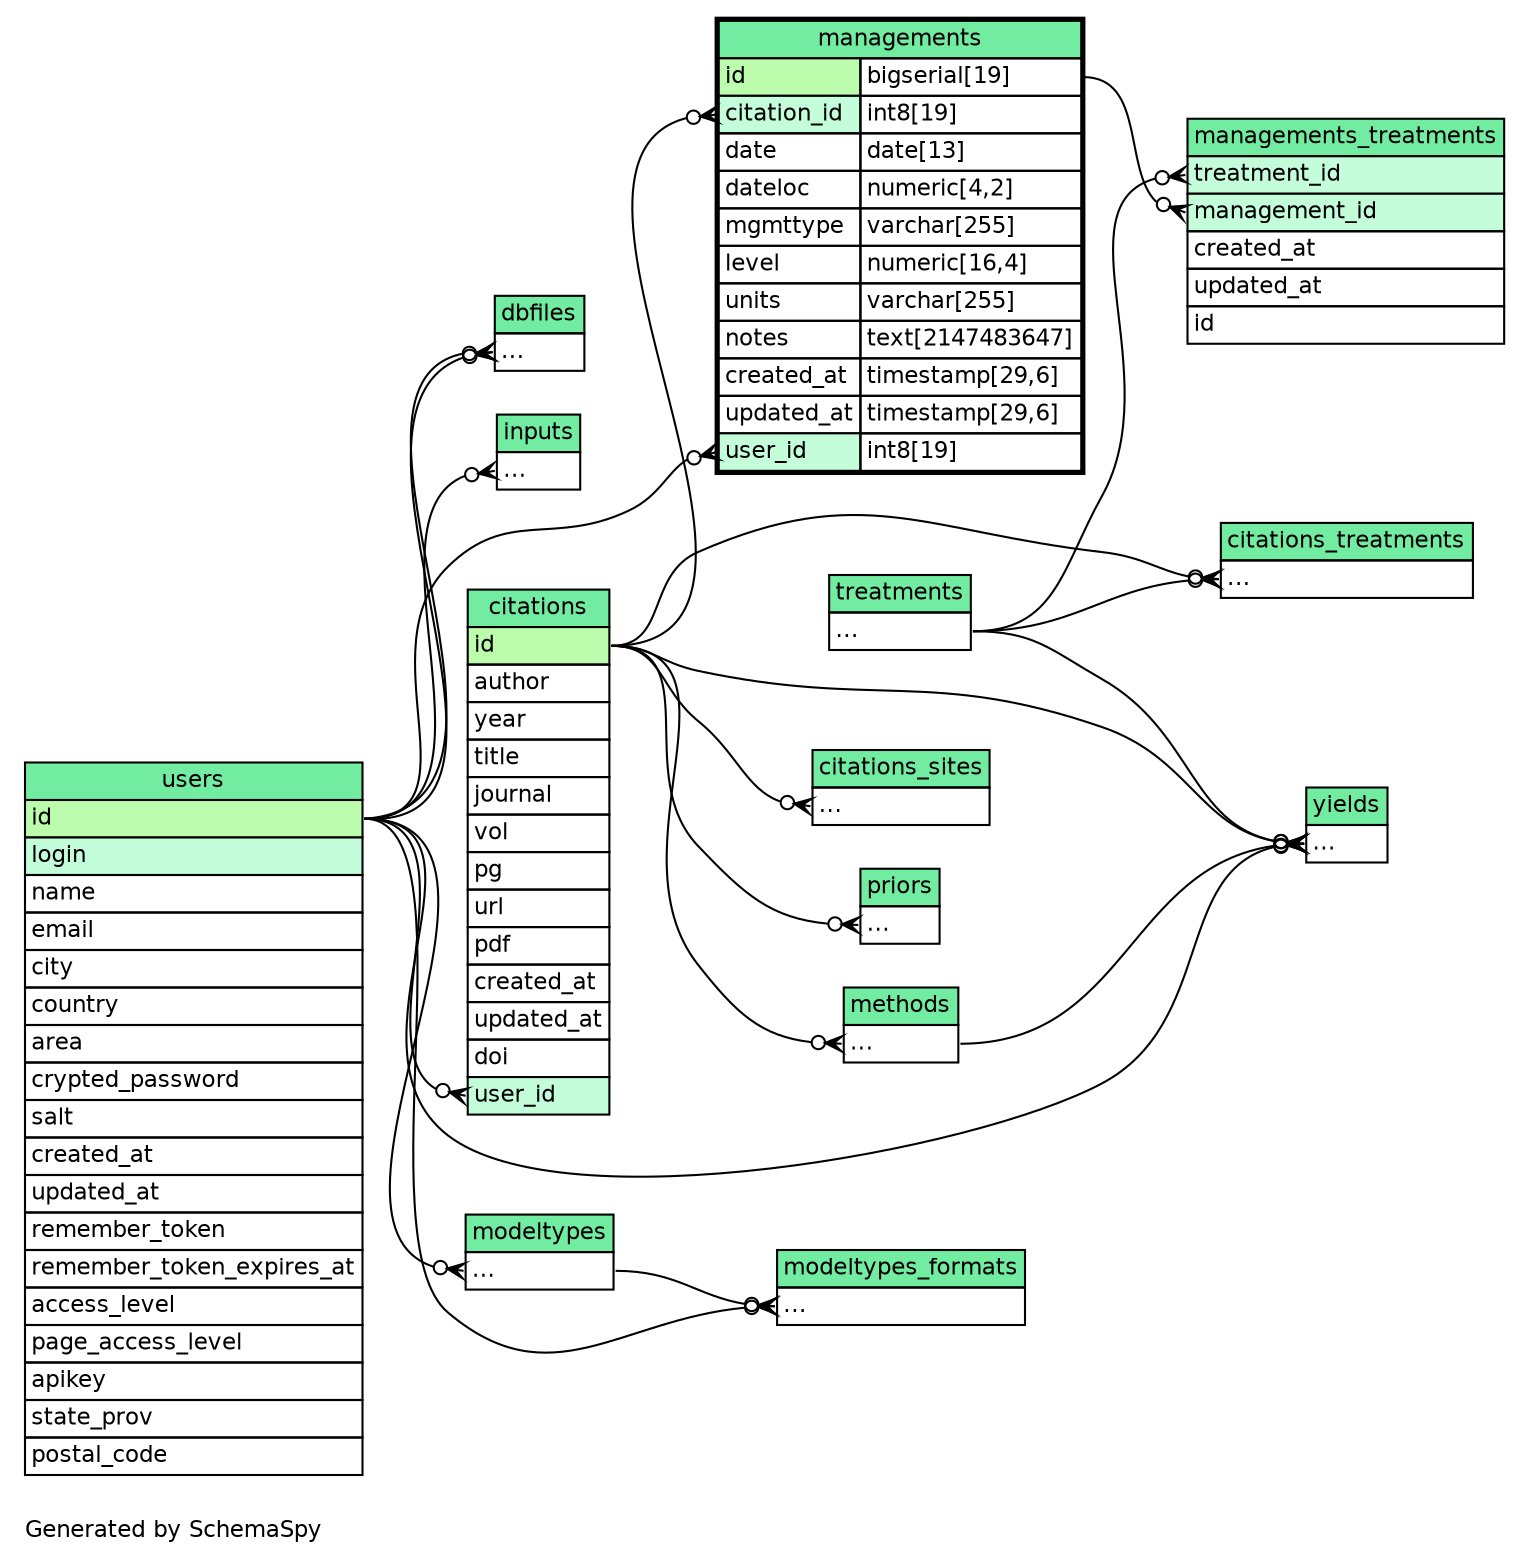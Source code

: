// dot 2.36.0 on Mac OS X 10.10.1
// SchemaSpy rev Unknown
digraph "twoDegreesRelationshipsDiagram" {
  graph [
    rankdir="RL"
    bgcolor="#ffffff"
    label="\nGenerated by SchemaSpy"
    labeljust="l"
    nodesep="0.18"
    ranksep="0.46"
    fontname="Helvetica"
    fontsize="11"
  ];
  node [
    fontname="Helvetica"
    fontsize="11"
    shape="plaintext"
  ];
  edge [
    arrowsize="0.8"
  ];
  "citations":"user_id":w -> "users":"id":e [arrowhead=none dir=back arrowtail=crowodot];
  "citations_sites":"elipses":w -> "citations":"id":e [arrowhead=none dir=back arrowtail=crowodot];
  "citations_treatments":"elipses":w -> "citations":"id":e [arrowhead=none dir=back arrowtail=crowodot];
  "citations_treatments":"elipses":w -> "treatments":"elipses":e [arrowhead=none dir=back arrowtail=crowodot];
  "dbfiles":"elipses":w -> "users":"id":e [arrowhead=none dir=back arrowtail=crowodot];
  "dbfiles":"elipses":w -> "users":"id":e [arrowhead=none dir=back arrowtail=crowodot];
  "inputs":"elipses":w -> "users":"id":e [arrowhead=none dir=back arrowtail=crowodot];
  "managements":"citation_id":w -> "citations":"id":e [arrowhead=none dir=back arrowtail=crowodot];
  "managements":"user_id":w -> "users":"id":e [arrowhead=none dir=back arrowtail=crowodot];
  "managements_treatments":"management_id":w -> "managements":"id.type":e [arrowhead=none dir=back arrowtail=crowodot];
  "managements_treatments":"treatment_id":w -> "treatments":"elipses":e [arrowhead=none dir=back arrowtail=crowodot];
  "methods":"elipses":w -> "citations":"id":e [arrowhead=none dir=back arrowtail=crowodot];
  "modeltypes":"elipses":w -> "users":"id":e [arrowhead=none dir=back arrowtail=crowodot];
  "modeltypes_formats":"elipses":w -> "modeltypes":"elipses":e [arrowhead=none dir=back arrowtail=crowodot];
  "modeltypes_formats":"elipses":w -> "users":"id":e [arrowhead=none dir=back arrowtail=crowodot];
  "priors":"elipses":w -> "citations":"id":e [arrowhead=none dir=back arrowtail=crowodot];
  "yields":"elipses":w -> "citations":"id":e [arrowhead=none dir=back arrowtail=crowodot];
  "yields":"elipses":w -> "methods":"elipses":e [arrowhead=none dir=back arrowtail=crowodot];
  "yields":"elipses":w -> "treatments":"elipses":e [arrowhead=none dir=back arrowtail=crowodot];
  "yields":"elipses":w -> "users":"id":e [arrowhead=none dir=back arrowtail=crowodot];
  "citations" [
    label=<
    <TABLE BORDER="0" CELLBORDER="1" CELLSPACING="0" BGCOLOR="#FFFFFF">
      <TR><TD COLSPAN="4" BGCOLOR="#72ECA1" ALIGN="CENTER">citations</TD></TR>
      <TR><TD PORT="id" COLSPAN="4" BGCOLOR="#bcfdad !important" ALIGN="LEFT">id</TD></TR>
      <TR><TD PORT="author" COLSPAN="4" ALIGN="LEFT">author</TD></TR>
      <TR><TD PORT="year" COLSPAN="4" ALIGN="LEFT">year</TD></TR>
      <TR><TD PORT="title" COLSPAN="4" ALIGN="LEFT">title</TD></TR>
      <TR><TD PORT="journal" COLSPAN="4" ALIGN="LEFT">journal</TD></TR>
      <TR><TD PORT="vol" COLSPAN="4" ALIGN="LEFT">vol</TD></TR>
      <TR><TD PORT="pg" COLSPAN="4" ALIGN="LEFT">pg</TD></TR>
      <TR><TD PORT="url" COLSPAN="4" ALIGN="LEFT">url</TD></TR>
      <TR><TD PORT="pdf" COLSPAN="4" ALIGN="LEFT">pdf</TD></TR>
      <TR><TD PORT="created_at" COLSPAN="4" ALIGN="LEFT">created_at</TD></TR>
      <TR><TD PORT="updated_at" COLSPAN="4" ALIGN="LEFT">updated_at</TD></TR>
      <TR><TD PORT="doi" COLSPAN="4" ALIGN="LEFT">doi</TD></TR>
      <TR><TD PORT="user_id" COLSPAN="4" BGCOLOR="#c4fdda !important" ALIGN="LEFT">user_id</TD></TR>
    </TABLE>>
    URL="citations.html"
    tooltip="citations"
  ];
  "citations_sites" [
    label=<
    <TABLE BORDER="0" CELLBORDER="1" CELLSPACING="0" BGCOLOR="#FFFFFF">
      <TR><TD COLSPAN="4" BGCOLOR="#72ECA1" ALIGN="CENTER">citations_sites</TD></TR>
      <TR><TD PORT="elipses" COLSPAN="4" ALIGN="LEFT">...</TD></TR>
    </TABLE>>
    URL="citations_sites.html"
    tooltip="citations_sites"
  ];
  "citations_treatments" [
    label=<
    <TABLE BORDER="0" CELLBORDER="1" CELLSPACING="0" BGCOLOR="#FFFFFF">
      <TR><TD COLSPAN="4" BGCOLOR="#72ECA1" ALIGN="CENTER">citations_treatments</TD></TR>
      <TR><TD PORT="elipses" COLSPAN="4" ALIGN="LEFT">...</TD></TR>
    </TABLE>>
    URL="citations_treatments.html"
    tooltip="citations_treatments"
  ];
  "dbfiles" [
    label=<
    <TABLE BORDER="0" CELLBORDER="1" CELLSPACING="0" BGCOLOR="#FFFFFF">
      <TR><TD COLSPAN="4" BGCOLOR="#72ECA1" ALIGN="CENTER">dbfiles</TD></TR>
      <TR><TD PORT="elipses" COLSPAN="4" ALIGN="LEFT">...</TD></TR>
    </TABLE>>
    URL="dbfiles.html"
    tooltip="dbfiles"
  ];
  "inputs" [
    label=<
    <TABLE BORDER="0" CELLBORDER="1" CELLSPACING="0" BGCOLOR="#FFFFFF">
      <TR><TD COLSPAN="4" BGCOLOR="#72ECA1" ALIGN="CENTER">inputs</TD></TR>
      <TR><TD PORT="elipses" COLSPAN="4" ALIGN="LEFT">...</TD></TR>
    </TABLE>>
    URL="inputs.html"
    tooltip="inputs"
  ];
  "managements" [
    label=<
    <TABLE BORDER="2" CELLBORDER="1" CELLSPACING="0" BGCOLOR="#FFFFFF">
      <TR><TD COLSPAN="4" BGCOLOR="#72ECA1" ALIGN="CENTER">managements</TD></TR>
      <TR><TD PORT="id" COLSPAN="3" BGCOLOR="#bcfdad !important" ALIGN="LEFT">id</TD><TD PORT="id.type" ALIGN="LEFT">bigserial[19]</TD></TR>
      <TR><TD PORT="citation_id" COLSPAN="3" BGCOLOR="#c4fdda !important" ALIGN="LEFT">citation_id</TD><TD PORT="citation_id.type" ALIGN="LEFT">int8[19]</TD></TR>
      <TR><TD PORT="date" COLSPAN="3" ALIGN="LEFT">date</TD><TD PORT="date.type" ALIGN="LEFT">date[13]</TD></TR>
      <TR><TD PORT="dateloc" COLSPAN="3" ALIGN="LEFT">dateloc</TD><TD PORT="dateloc.type" ALIGN="LEFT">numeric[4,2]</TD></TR>
      <TR><TD PORT="mgmttype" COLSPAN="3" ALIGN="LEFT">mgmttype</TD><TD PORT="mgmttype.type" ALIGN="LEFT">varchar[255]</TD></TR>
      <TR><TD PORT="level" COLSPAN="3" ALIGN="LEFT">level</TD><TD PORT="level.type" ALIGN="LEFT">numeric[16,4]</TD></TR>
      <TR><TD PORT="units" COLSPAN="3" ALIGN="LEFT">units</TD><TD PORT="units.type" ALIGN="LEFT">varchar[255]</TD></TR>
      <TR><TD PORT="notes" COLSPAN="3" ALIGN="LEFT">notes</TD><TD PORT="notes.type" ALIGN="LEFT">text[2147483647]</TD></TR>
      <TR><TD PORT="created_at" COLSPAN="3" ALIGN="LEFT">created_at</TD><TD PORT="created_at.type" ALIGN="LEFT">timestamp[29,6]</TD></TR>
      <TR><TD PORT="updated_at" COLSPAN="3" ALIGN="LEFT">updated_at</TD><TD PORT="updated_at.type" ALIGN="LEFT">timestamp[29,6]</TD></TR>
      <TR><TD PORT="user_id" COLSPAN="3" BGCOLOR="#c4fdda !important" ALIGN="LEFT">user_id</TD><TD PORT="user_id.type" ALIGN="LEFT">int8[19]</TD></TR>
    </TABLE>>
    URL="managements.html"
    tooltip="managements"
  ];
  "managements_treatments" [
    label=<
    <TABLE BORDER="0" CELLBORDER="1" CELLSPACING="0" BGCOLOR="#FFFFFF">
      <TR><TD COLSPAN="4" BGCOLOR="#72ECA1" ALIGN="CENTER">managements_treatments</TD></TR>
      <TR><TD PORT="treatment_id" COLSPAN="4" BGCOLOR="#c4fdda !important" ALIGN="LEFT">treatment_id</TD></TR>
      <TR><TD PORT="management_id" COLSPAN="4" BGCOLOR="#c4fdda !important" ALIGN="LEFT">management_id</TD></TR>
      <TR><TD PORT="created_at" COLSPAN="4" ALIGN="LEFT">created_at</TD></TR>
      <TR><TD PORT="updated_at" COLSPAN="4" ALIGN="LEFT">updated_at</TD></TR>
      <TR><TD PORT="id" COLSPAN="4" ALIGN="LEFT">id</TD></TR>
    </TABLE>>
    URL="managements_treatments.html"
    tooltip="managements_treatments"
  ];
  "methods" [
    label=<
    <TABLE BORDER="0" CELLBORDER="1" CELLSPACING="0" BGCOLOR="#FFFFFF">
      <TR><TD COLSPAN="4" BGCOLOR="#72ECA1" ALIGN="CENTER">methods</TD></TR>
      <TR><TD PORT="elipses" COLSPAN="4" ALIGN="LEFT">...</TD></TR>
    </TABLE>>
    URL="methods.html"
    tooltip="methods"
  ];
  "modeltypes" [
    label=<
    <TABLE BORDER="0" CELLBORDER="1" CELLSPACING="0" BGCOLOR="#FFFFFF">
      <TR><TD COLSPAN="4" BGCOLOR="#72ECA1" ALIGN="CENTER">modeltypes</TD></TR>
      <TR><TD PORT="elipses" COLSPAN="4" ALIGN="LEFT">...</TD></TR>
    </TABLE>>
    URL="modeltypes.html"
    tooltip="modeltypes"
  ];
  "modeltypes_formats" [
    label=<
    <TABLE BORDER="0" CELLBORDER="1" CELLSPACING="0" BGCOLOR="#FFFFFF">
      <TR><TD COLSPAN="4" BGCOLOR="#72ECA1" ALIGN="CENTER">modeltypes_formats</TD></TR>
      <TR><TD PORT="elipses" COLSPAN="4" ALIGN="LEFT">...</TD></TR>
    </TABLE>>
    URL="modeltypes_formats.html"
    tooltip="modeltypes_formats"
  ];
  "priors" [
    label=<
    <TABLE BORDER="0" CELLBORDER="1" CELLSPACING="0" BGCOLOR="#FFFFFF">
      <TR><TD COLSPAN="4" BGCOLOR="#72ECA1" ALIGN="CENTER">priors</TD></TR>
      <TR><TD PORT="elipses" COLSPAN="4" ALIGN="LEFT">...</TD></TR>
    </TABLE>>
    URL="priors.html"
    tooltip="priors"
  ];
  "treatments" [
    label=<
    <TABLE BORDER="0" CELLBORDER="1" CELLSPACING="0" BGCOLOR="#FFFFFF">
      <TR><TD COLSPAN="4" BGCOLOR="#72ECA1" ALIGN="CENTER">treatments</TD></TR>
      <TR><TD PORT="elipses" COLSPAN="4" ALIGN="LEFT">...</TD></TR>
    </TABLE>>
    URL="treatments.html"
    tooltip="treatments"
  ];
  "users" [
    label=<
    <TABLE BORDER="0" CELLBORDER="1" CELLSPACING="0" BGCOLOR="#FFFFFF">
      <TR><TD COLSPAN="4" BGCOLOR="#72ECA1" ALIGN="CENTER">users</TD></TR>
      <TR><TD PORT="id" COLSPAN="4" BGCOLOR="#bcfdad !important" ALIGN="LEFT">id</TD></TR>
      <TR><TD PORT="login" COLSPAN="4" BGCOLOR="#c4fdda !important" ALIGN="LEFT">login</TD></TR>
      <TR><TD PORT="name" COLSPAN="4" ALIGN="LEFT">name</TD></TR>
      <TR><TD PORT="email" COLSPAN="4" ALIGN="LEFT">email</TD></TR>
      <TR><TD PORT="city" COLSPAN="4" ALIGN="LEFT">city</TD></TR>
      <TR><TD PORT="country" COLSPAN="4" ALIGN="LEFT">country</TD></TR>
      <TR><TD PORT="area" COLSPAN="4" ALIGN="LEFT">area</TD></TR>
      <TR><TD PORT="crypted_password" COLSPAN="4" ALIGN="LEFT">crypted_password</TD></TR>
      <TR><TD PORT="salt" COLSPAN="4" ALIGN="LEFT">salt</TD></TR>
      <TR><TD PORT="created_at" COLSPAN="4" ALIGN="LEFT">created_at</TD></TR>
      <TR><TD PORT="updated_at" COLSPAN="4" ALIGN="LEFT">updated_at</TD></TR>
      <TR><TD PORT="remember_token" COLSPAN="4" ALIGN="LEFT">remember_token</TD></TR>
      <TR><TD PORT="remember_token_expires_at" COLSPAN="4" ALIGN="LEFT">remember_token_expires_at</TD></TR>
      <TR><TD PORT="access_level" COLSPAN="4" ALIGN="LEFT">access_level</TD></TR>
      <TR><TD PORT="page_access_level" COLSPAN="4" ALIGN="LEFT">page_access_level</TD></TR>
      <TR><TD PORT="apikey" COLSPAN="4" ALIGN="LEFT">apikey</TD></TR>
      <TR><TD PORT="state_prov" COLSPAN="4" ALIGN="LEFT">state_prov</TD></TR>
      <TR><TD PORT="postal_code" COLSPAN="4" ALIGN="LEFT">postal_code</TD></TR>
    </TABLE>>
    URL="users.html"
    tooltip="users"
  ];
  "yields" [
    label=<
    <TABLE BORDER="0" CELLBORDER="1" CELLSPACING="0" BGCOLOR="#FFFFFF">
      <TR><TD COLSPAN="4" BGCOLOR="#72ECA1" ALIGN="CENTER">yields</TD></TR>
      <TR><TD PORT="elipses" COLSPAN="4" ALIGN="LEFT">...</TD></TR>
    </TABLE>>
    URL="yields.html"
    tooltip="yields"
  ];
}
